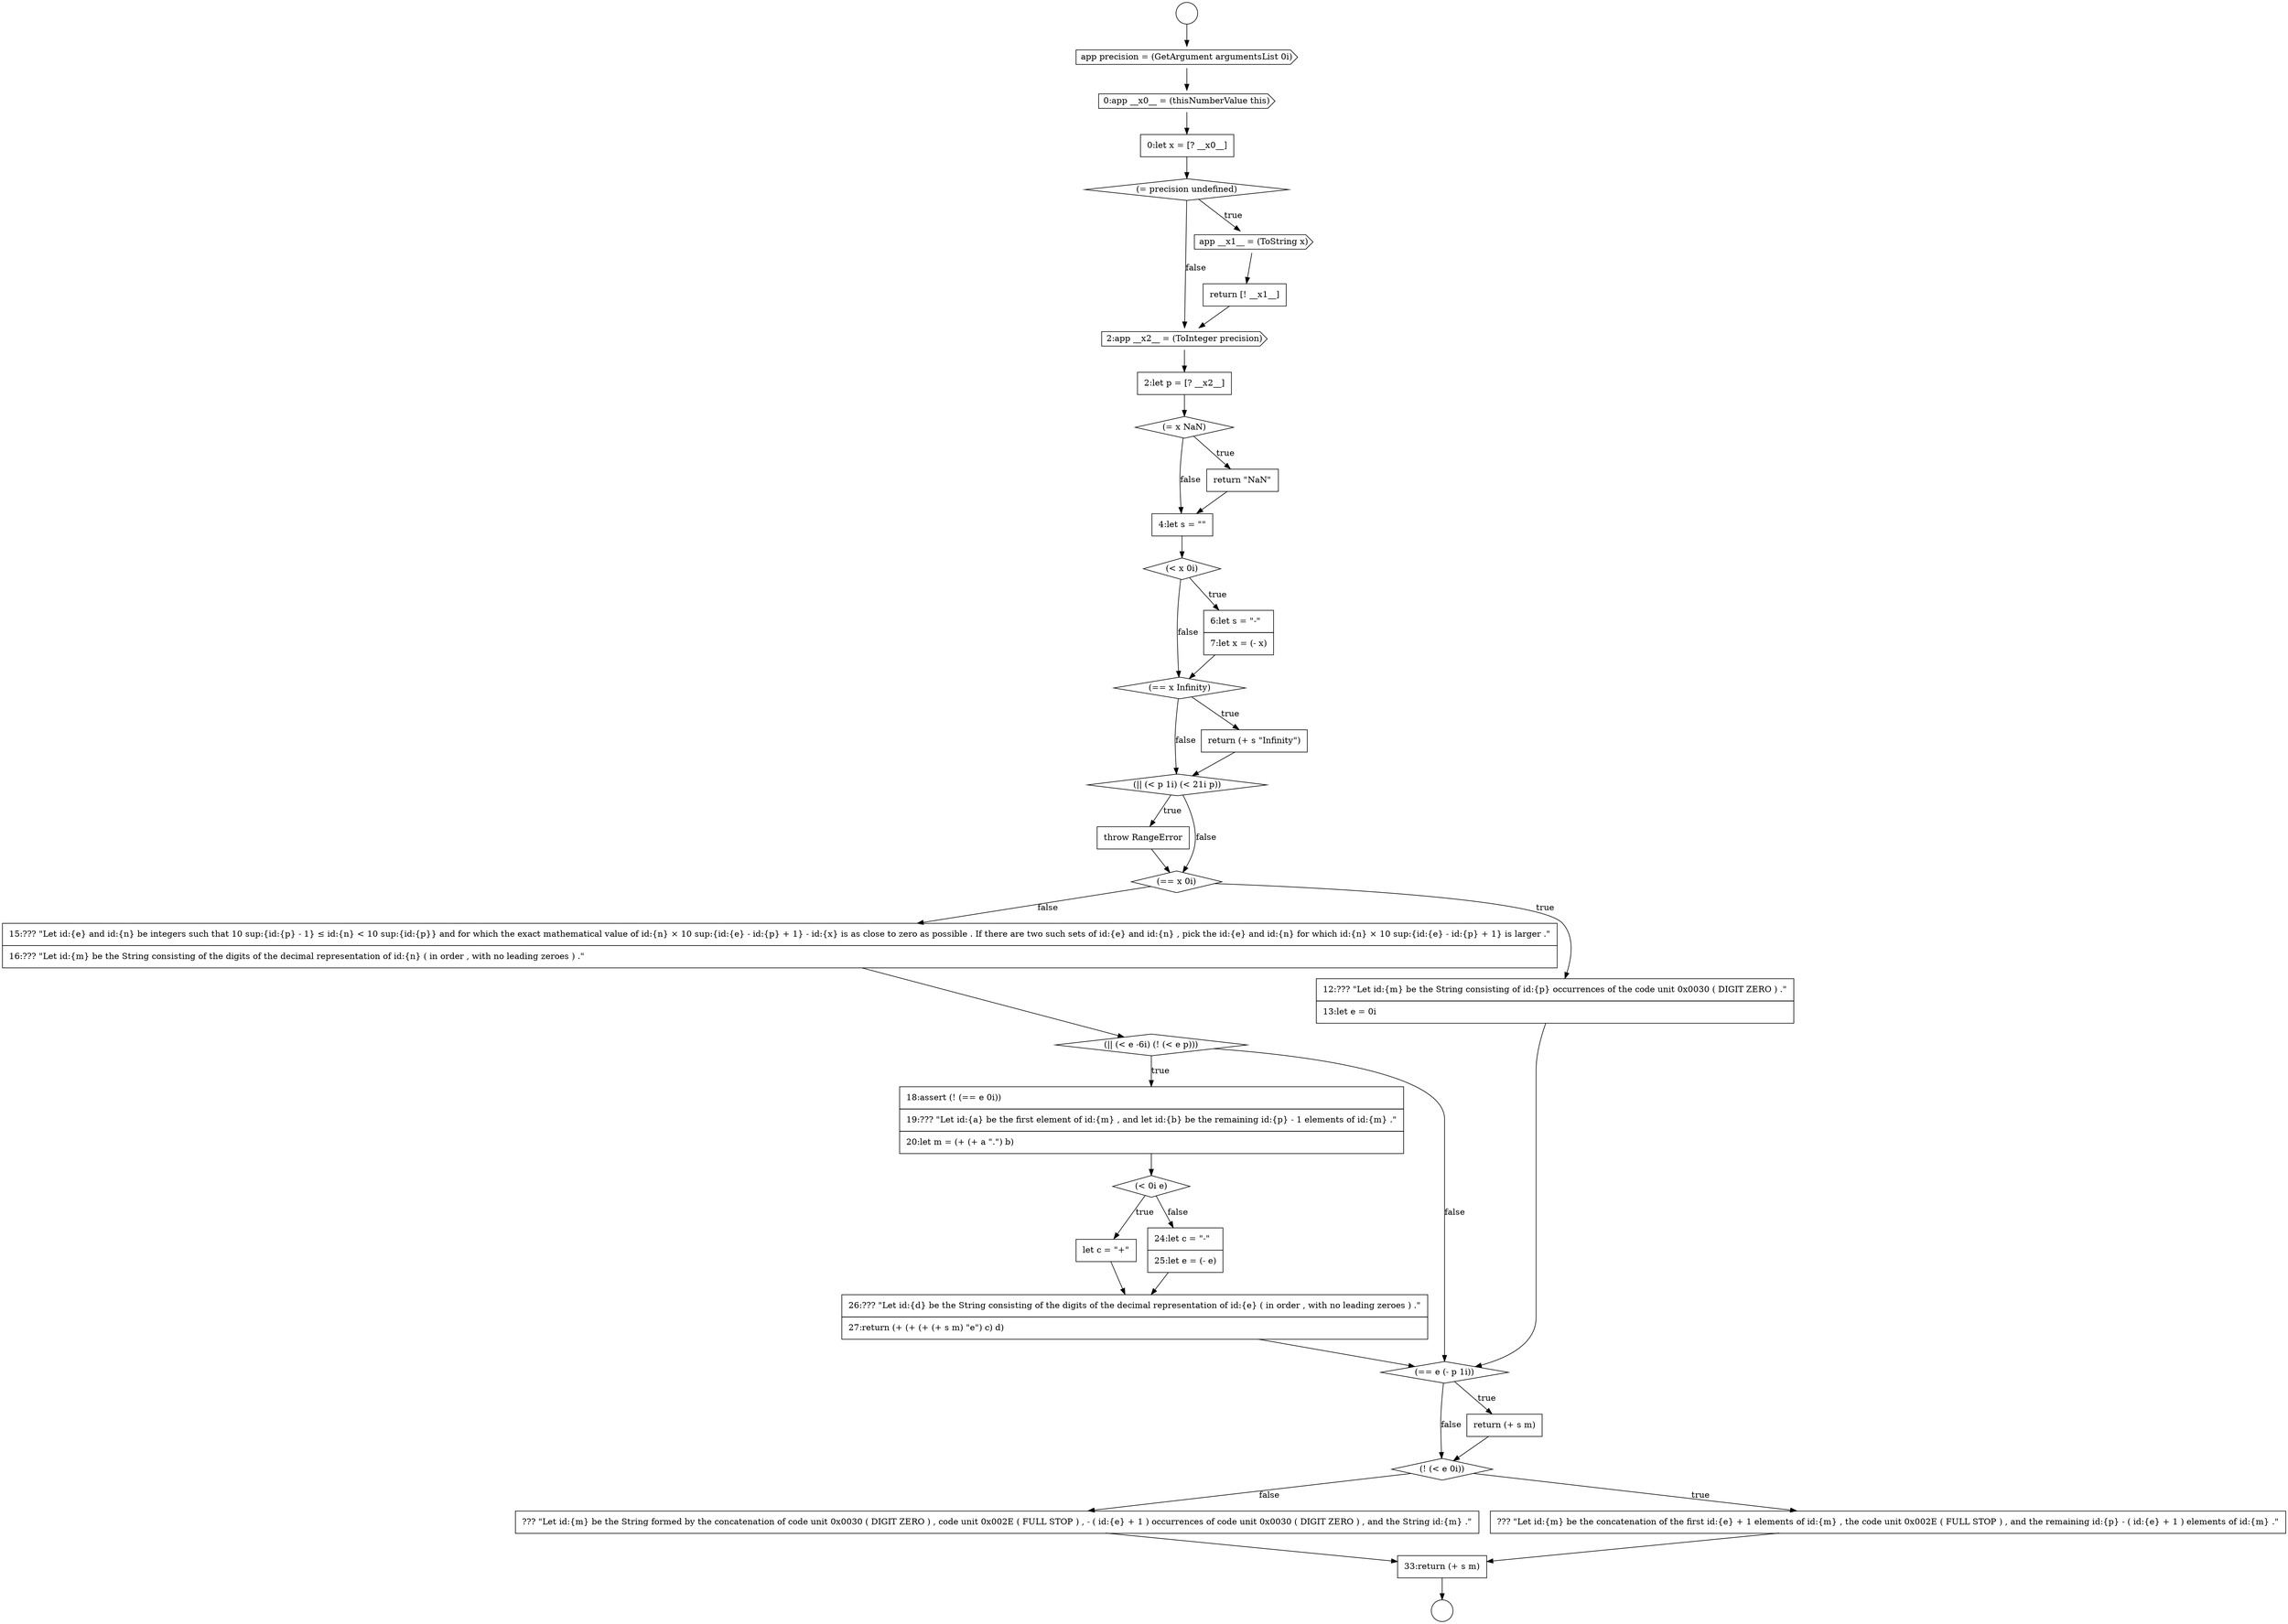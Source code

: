 digraph {
  node11043 [shape=none, margin=0, label=<<font color="black">
    <table border="0" cellborder="1" cellspacing="0" cellpadding="10">
      <tr><td align="left">??? &quot;Let id:{m} be the String formed by the concatenation of code unit 0x0030 ( DIGIT ZERO ) , code unit 0x002E ( FULL STOP ) , - ( id:{e} + 1 ) occurrences of code unit 0x0030 ( DIGIT ZERO ) , and the String id:{m} .&quot;</td></tr>
    </table>
  </font>> color="black" fillcolor="white" style=filled]
  node11024 [shape=diamond, label=<<font color="black">(&lt; x 0i)</font>> color="black" fillcolor="white" style=filled]
  node11036 [shape=none, margin=0, label=<<font color="black">
    <table border="0" cellborder="1" cellspacing="0" cellpadding="10">
      <tr><td align="left">let c = &quot;+&quot;</td></tr>
    </table>
  </font>> color="black" fillcolor="white" style=filled]
  node11032 [shape=none, margin=0, label=<<font color="black">
    <table border="0" cellborder="1" cellspacing="0" cellpadding="10">
      <tr><td align="left">15:??? &quot;Let id:{e} and id:{n} be integers such that 10 sup:{id:{p} - 1} &le; id:{n} &lt; 10 sup:{id:{p}} and for which the exact mathematical value of id:{n} &times; 10 sup:{id:{e} - id:{p} + 1} - id:{x} is as close to zero as possible . If there are two such sets of id:{e} and id:{n} , pick the id:{e} and id:{n} for which id:{n} &times; 10 sup:{id:{e} - id:{p} + 1} is larger .&quot;</td></tr>
      <tr><td align="left">16:??? &quot;Let id:{m} be the String consisting of the digits of the decimal representation of id:{n} ( in order , with no leading zeroes ) .&quot;</td></tr>
    </table>
  </font>> color="black" fillcolor="white" style=filled]
  node11042 [shape=none, margin=0, label=<<font color="black">
    <table border="0" cellborder="1" cellspacing="0" cellpadding="10">
      <tr><td align="left">??? &quot;Let id:{m} be the concatenation of the first id:{e} + 1 elements of id:{m} , the code unit 0x002E ( FULL STOP ) , and the remaining id:{p} - ( id:{e} + 1 ) elements of id:{m} .&quot;</td></tr>
    </table>
  </font>> color="black" fillcolor="white" style=filled]
  node11019 [shape=cds, label=<<font color="black">2:app __x2__ = (ToInteger precision)</font>> color="black" fillcolor="white" style=filled]
  node11026 [shape=diamond, label=<<font color="black">(== x Infinity)</font>> color="black" fillcolor="white" style=filled]
  node11023 [shape=none, margin=0, label=<<font color="black">
    <table border="0" cellborder="1" cellspacing="0" cellpadding="10">
      <tr><td align="left">4:let s = &quot;&quot;</td></tr>
    </table>
  </font>> color="black" fillcolor="white" style=filled]
  node11031 [shape=none, margin=0, label=<<font color="black">
    <table border="0" cellborder="1" cellspacing="0" cellpadding="10">
      <tr><td align="left">12:??? &quot;Let id:{m} be the String consisting of id:{p} occurrences of the code unit 0x0030 ( DIGIT ZERO ) .&quot;</td></tr>
      <tr><td align="left">13:let e = 0i</td></tr>
    </table>
  </font>> color="black" fillcolor="white" style=filled]
  node11041 [shape=diamond, label=<<font color="black">(! (&lt; e 0i))</font>> color="black" fillcolor="white" style=filled]
  node11017 [shape=cds, label=<<font color="black">app __x1__ = (ToString x)</font>> color="black" fillcolor="white" style=filled]
  node11044 [shape=none, margin=0, label=<<font color="black">
    <table border="0" cellborder="1" cellspacing="0" cellpadding="10">
      <tr><td align="left">33:return (+ s m)</td></tr>
    </table>
  </font>> color="black" fillcolor="white" style=filled]
  node11035 [shape=diamond, label=<<font color="black">(&lt; 0i e)</font>> color="black" fillcolor="white" style=filled]
  node11028 [shape=diamond, label=<<font color="black">(|| (&lt; p 1i) (&lt; 21i p))</font>> color="black" fillcolor="white" style=filled]
  node11021 [shape=diamond, label=<<font color="black">(= x NaN)</font>> color="black" fillcolor="white" style=filled]
  node11029 [shape=none, margin=0, label=<<font color="black">
    <table border="0" cellborder="1" cellspacing="0" cellpadding="10">
      <tr><td align="left">throw RangeError</td></tr>
    </table>
  </font>> color="black" fillcolor="white" style=filled]
  node11014 [shape=cds, label=<<font color="black">0:app __x0__ = (thisNumberValue this)</font>> color="black" fillcolor="white" style=filled]
  node11020 [shape=none, margin=0, label=<<font color="black">
    <table border="0" cellborder="1" cellspacing="0" cellpadding="10">
      <tr><td align="left">2:let p = [? __x2__]</td></tr>
    </table>
  </font>> color="black" fillcolor="white" style=filled]
  node11025 [shape=none, margin=0, label=<<font color="black">
    <table border="0" cellborder="1" cellspacing="0" cellpadding="10">
      <tr><td align="left">6:let s = &quot;-&quot;</td></tr>
      <tr><td align="left">7:let x = (- x)</td></tr>
    </table>
  </font>> color="black" fillcolor="white" style=filled]
  node11040 [shape=none, margin=0, label=<<font color="black">
    <table border="0" cellborder="1" cellspacing="0" cellpadding="10">
      <tr><td align="left">return (+ s m)</td></tr>
    </table>
  </font>> color="black" fillcolor="white" style=filled]
  node11015 [shape=none, margin=0, label=<<font color="black">
    <table border="0" cellborder="1" cellspacing="0" cellpadding="10">
      <tr><td align="left">0:let x = [? __x0__]</td></tr>
    </table>
  </font>> color="black" fillcolor="white" style=filled]
  node11037 [shape=none, margin=0, label=<<font color="black">
    <table border="0" cellborder="1" cellspacing="0" cellpadding="10">
      <tr><td align="left">24:let c = &quot;-&quot;</td></tr>
      <tr><td align="left">25:let e = (- e)</td></tr>
    </table>
  </font>> color="black" fillcolor="white" style=filled]
  node11033 [shape=diamond, label=<<font color="black">(|| (&lt; e -6i) (! (&lt; e p)))</font>> color="black" fillcolor="white" style=filled]
  node11016 [shape=diamond, label=<<font color="black">(= precision undefined)</font>> color="black" fillcolor="white" style=filled]
  node11011 [shape=circle label=" " color="black" fillcolor="white" style=filled]
  node11018 [shape=none, margin=0, label=<<font color="black">
    <table border="0" cellborder="1" cellspacing="0" cellpadding="10">
      <tr><td align="left">return [! __x1__]</td></tr>
    </table>
  </font>> color="black" fillcolor="white" style=filled]
  node11038 [shape=none, margin=0, label=<<font color="black">
    <table border="0" cellborder="1" cellspacing="0" cellpadding="10">
      <tr><td align="left">26:??? &quot;Let id:{d} be the String consisting of the digits of the decimal representation of id:{e} ( in order , with no leading zeroes ) .&quot;</td></tr>
      <tr><td align="left">27:return (+ (+ (+ (+ s m) &quot;e&quot;) c) d)</td></tr>
    </table>
  </font>> color="black" fillcolor="white" style=filled]
  node11012 [shape=circle label=" " color="black" fillcolor="white" style=filled]
  node11030 [shape=diamond, label=<<font color="black">(== x 0i)</font>> color="black" fillcolor="white" style=filled]
  node11027 [shape=none, margin=0, label=<<font color="black">
    <table border="0" cellborder="1" cellspacing="0" cellpadding="10">
      <tr><td align="left">return (+ s &quot;Infinity&quot;)</td></tr>
    </table>
  </font>> color="black" fillcolor="white" style=filled]
  node11022 [shape=none, margin=0, label=<<font color="black">
    <table border="0" cellborder="1" cellspacing="0" cellpadding="10">
      <tr><td align="left">return &quot;NaN&quot;</td></tr>
    </table>
  </font>> color="black" fillcolor="white" style=filled]
  node11034 [shape=none, margin=0, label=<<font color="black">
    <table border="0" cellborder="1" cellspacing="0" cellpadding="10">
      <tr><td align="left">18:assert (! (== e 0i))</td></tr>
      <tr><td align="left">19:??? &quot;Let id:{a} be the first element of id:{m} , and let id:{b} be the remaining id:{p} - 1 elements of id:{m} .&quot;</td></tr>
      <tr><td align="left">20:let m = (+ (+ a &quot;.&quot;) b)</td></tr>
    </table>
  </font>> color="black" fillcolor="white" style=filled]
  node11039 [shape=diamond, label=<<font color="black">(== e (- p 1i))</font>> color="black" fillcolor="white" style=filled]
  node11013 [shape=cds, label=<<font color="black">app precision = (GetArgument argumentsList 0i)</font>> color="black" fillcolor="white" style=filled]
  node11044 -> node11012 [ color="black"]
  node11041 -> node11042 [label=<<font color="black">true</font>> color="black"]
  node11041 -> node11043 [label=<<font color="black">false</font>> color="black"]
  node11042 -> node11044 [ color="black"]
  node11028 -> node11029 [label=<<font color="black">true</font>> color="black"]
  node11028 -> node11030 [label=<<font color="black">false</font>> color="black"]
  node11019 -> node11020 [ color="black"]
  node11023 -> node11024 [ color="black"]
  node11017 -> node11018 [ color="black"]
  node11031 -> node11039 [ color="black"]
  node11016 -> node11017 [label=<<font color="black">true</font>> color="black"]
  node11016 -> node11019 [label=<<font color="black">false</font>> color="black"]
  node11022 -> node11023 [ color="black"]
  node11036 -> node11038 [ color="black"]
  node11034 -> node11035 [ color="black"]
  node11035 -> node11036 [label=<<font color="black">true</font>> color="black"]
  node11035 -> node11037 [label=<<font color="black">false</font>> color="black"]
  node11038 -> node11039 [ color="black"]
  node11024 -> node11025 [label=<<font color="black">true</font>> color="black"]
  node11024 -> node11026 [label=<<font color="black">false</font>> color="black"]
  node11030 -> node11031 [label=<<font color="black">true</font>> color="black"]
  node11030 -> node11032 [label=<<font color="black">false</font>> color="black"]
  node11032 -> node11033 [ color="black"]
  node11015 -> node11016 [ color="black"]
  node11021 -> node11022 [label=<<font color="black">true</font>> color="black"]
  node11021 -> node11023 [label=<<font color="black">false</font>> color="black"]
  node11025 -> node11026 [ color="black"]
  node11039 -> node11040 [label=<<font color="black">true</font>> color="black"]
  node11039 -> node11041 [label=<<font color="black">false</font>> color="black"]
  node11011 -> node11013 [ color="black"]
  node11029 -> node11030 [ color="black"]
  node11018 -> node11019 [ color="black"]
  node11013 -> node11014 [ color="black"]
  node11020 -> node11021 [ color="black"]
  node11027 -> node11028 [ color="black"]
  node11043 -> node11044 [ color="black"]
  node11026 -> node11027 [label=<<font color="black">true</font>> color="black"]
  node11026 -> node11028 [label=<<font color="black">false</font>> color="black"]
  node11040 -> node11041 [ color="black"]
  node11033 -> node11034 [label=<<font color="black">true</font>> color="black"]
  node11033 -> node11039 [label=<<font color="black">false</font>> color="black"]
  node11037 -> node11038 [ color="black"]
  node11014 -> node11015 [ color="black"]
}
